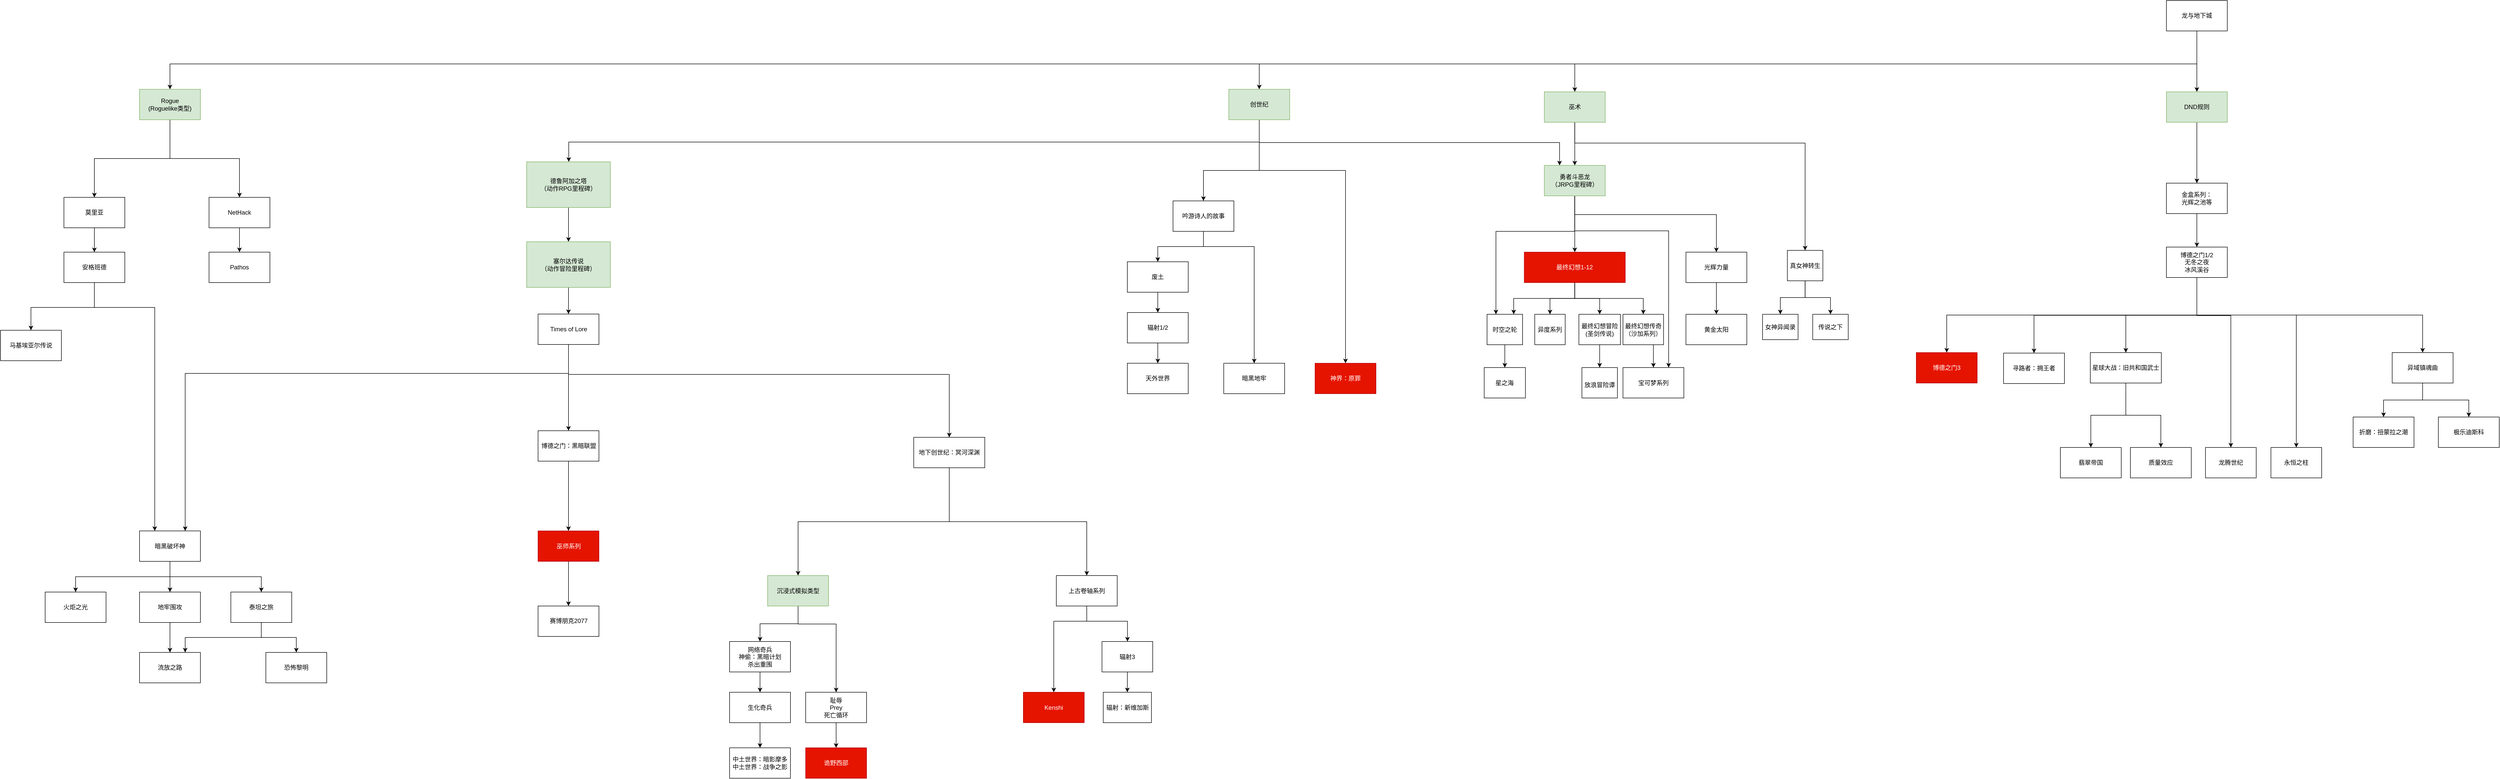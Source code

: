<mxfile version="23.1.5" type="github">
  <diagram id="w-nJ-eyJlRG34p8Wt6uV" name="第 1 页">
    <mxGraphModel dx="4702" dy="1587" grid="0" gridSize="10" guides="1" tooltips="1" connect="1" arrows="1" fold="1" page="0" pageScale="1" pageWidth="827" pageHeight="1169" math="0" shadow="0">
      <root>
        <mxCell id="0" />
        <mxCell id="1" parent="0" />
        <mxCell id="O51LmECOLkoYSxK84_-_-6" style="edgeStyle=orthogonalEdgeStyle;rounded=0;orthogonalLoop=1;jettySize=auto;html=1;exitX=0.5;exitY=1;exitDx=0;exitDy=0;" parent="1" source="O51LmECOLkoYSxK84_-_-1" target="O51LmECOLkoYSxK84_-_-4" edge="1">
          <mxGeometry relative="1" as="geometry">
            <Array as="points">
              <mxPoint x="2068" y="110" />
              <mxPoint x="220" y="110" />
            </Array>
          </mxGeometry>
        </mxCell>
        <mxCell id="O51LmECOLkoYSxK84_-_-15" style="edgeStyle=orthogonalEdgeStyle;rounded=0;orthogonalLoop=1;jettySize=auto;html=1;entryX=0.5;entryY=0;entryDx=0;entryDy=0;" parent="1" source="O51LmECOLkoYSxK84_-_-1" target="O51LmECOLkoYSxK84_-_-14" edge="1">
          <mxGeometry relative="1" as="geometry">
            <Array as="points">
              <mxPoint x="2068" y="110" />
              <mxPoint x="2068" y="110" />
            </Array>
          </mxGeometry>
        </mxCell>
        <mxCell id="O51LmECOLkoYSxK84_-_-43" style="edgeStyle=orthogonalEdgeStyle;rounded=0;orthogonalLoop=1;jettySize=auto;html=1;entryX=0.5;entryY=0;entryDx=0;entryDy=0;" parent="1" source="O51LmECOLkoYSxK84_-_-1" target="-TDDyAZX5vg_yCtTEK7J-29" edge="1">
          <mxGeometry relative="1" as="geometry">
            <Array as="points">
              <mxPoint x="2068" y="110" />
              <mxPoint x="-1927" y="110" />
            </Array>
          </mxGeometry>
        </mxCell>
        <mxCell id="-TDDyAZX5vg_yCtTEK7J-27" style="edgeStyle=orthogonalEdgeStyle;rounded=0;orthogonalLoop=1;jettySize=auto;html=1;exitX=0.5;exitY=1;exitDx=0;exitDy=0;entryX=0.5;entryY=0;entryDx=0;entryDy=0;" edge="1" parent="1" source="O51LmECOLkoYSxK84_-_-1" target="O51LmECOLkoYSxK84_-_-5">
          <mxGeometry relative="1" as="geometry">
            <Array as="points">
              <mxPoint x="2068" y="110" />
              <mxPoint x="842" y="110" />
            </Array>
          </mxGeometry>
        </mxCell>
        <mxCell id="O51LmECOLkoYSxK84_-_-1" value="龙与地下城" style="rounded=0;whiteSpace=wrap;html=1;" parent="1" vertex="1">
          <mxGeometry x="2008" y="-15" width="120" height="60" as="geometry" />
        </mxCell>
        <mxCell id="GkkZgiXeQc9Gm0APtSh3-34" style="edgeStyle=orthogonalEdgeStyle;rounded=0;orthogonalLoop=1;jettySize=auto;html=1;exitX=0.5;exitY=1;exitDx=0;exitDy=0;entryX=0.5;entryY=0;entryDx=0;entryDy=0;" parent="1" source="O51LmECOLkoYSxK84_-_-4" target="GkkZgiXeQc9Gm0APtSh3-33" edge="1">
          <mxGeometry relative="1" as="geometry">
            <Array as="points">
              <mxPoint x="220" y="320" />
              <mxPoint x="110" y="320" />
            </Array>
          </mxGeometry>
        </mxCell>
        <mxCell id="GkkZgiXeQc9Gm0APtSh3-66" style="edgeStyle=orthogonalEdgeStyle;rounded=0;orthogonalLoop=1;jettySize=auto;html=1;exitX=0.5;exitY=1;exitDx=0;exitDy=0;entryX=0.5;entryY=0;entryDx=0;entryDy=0;" parent="1" source="O51LmECOLkoYSxK84_-_-4" target="GkkZgiXeQc9Gm0APtSh3-62" edge="1">
          <mxGeometry relative="1" as="geometry">
            <Array as="points">
              <mxPoint x="220" y="320" />
              <mxPoint x="390" y="320" />
            </Array>
          </mxGeometry>
        </mxCell>
        <mxCell id="GkkZgiXeQc9Gm0APtSh3-87" style="edgeStyle=orthogonalEdgeStyle;rounded=0;orthogonalLoop=1;jettySize=auto;html=1;exitX=0.5;exitY=1;exitDx=0;exitDy=0;" parent="1" source="O51LmECOLkoYSxK84_-_-4" target="O51LmECOLkoYSxK84_-_-29" edge="1">
          <mxGeometry relative="1" as="geometry">
            <Array as="points">
              <mxPoint x="220" y="264" />
              <mxPoint x="-1141" y="264" />
            </Array>
          </mxGeometry>
        </mxCell>
        <mxCell id="GkkZgiXeQc9Gm0APtSh3-88" style="edgeStyle=orthogonalEdgeStyle;rounded=0;orthogonalLoop=1;jettySize=auto;html=1;exitX=0.5;exitY=1;exitDx=0;exitDy=0;entryX=0.25;entryY=0;entryDx=0;entryDy=0;" parent="1" source="O51LmECOLkoYSxK84_-_-4" target="O51LmECOLkoYSxK84_-_-8" edge="1">
          <mxGeometry relative="1" as="geometry" />
        </mxCell>
        <mxCell id="O51LmECOLkoYSxK84_-_-4" value="创世纪" style="rounded=0;whiteSpace=wrap;html=1;fillColor=#d5e8d4;strokeColor=#82b366;" parent="1" vertex="1">
          <mxGeometry x="160" y="160" width="120" height="60" as="geometry" />
        </mxCell>
        <mxCell id="4LCnpBkKu6pFPKdTCTja-19" style="edgeStyle=orthogonalEdgeStyle;rounded=0;orthogonalLoop=1;jettySize=auto;html=1;exitX=0.5;exitY=1;exitDx=0;exitDy=0;entryX=0.5;entryY=0;entryDx=0;entryDy=0;" parent="1" source="O51LmECOLkoYSxK84_-_-5" target="O51LmECOLkoYSxK84_-_-8" edge="1">
          <mxGeometry relative="1" as="geometry">
            <Array as="points" />
          </mxGeometry>
        </mxCell>
        <mxCell id="GkkZgiXeQc9Gm0APtSh3-84" style="edgeStyle=orthogonalEdgeStyle;rounded=0;orthogonalLoop=1;jettySize=auto;html=1;exitX=0.5;exitY=1;exitDx=0;exitDy=0;entryX=0.5;entryY=0;entryDx=0;entryDy=0;" parent="1" source="O51LmECOLkoYSxK84_-_-5" target="GkkZgiXeQc9Gm0APtSh3-2" edge="1">
          <mxGeometry relative="1" as="geometry">
            <Array as="points">
              <mxPoint x="842" y="266" />
              <mxPoint x="1296" y="266" />
            </Array>
          </mxGeometry>
        </mxCell>
        <mxCell id="O51LmECOLkoYSxK84_-_-5" value="巫术" style="rounded=0;whiteSpace=wrap;html=1;fillColor=#d5e8d4;strokeColor=#82b366;" parent="1" vertex="1">
          <mxGeometry x="781.87" y="165" width="120" height="60" as="geometry" />
        </mxCell>
        <mxCell id="4LCnpBkKu6pFPKdTCTja-15" style="edgeStyle=orthogonalEdgeStyle;rounded=0;orthogonalLoop=1;jettySize=auto;html=1;exitX=0.5;exitY=1;exitDx=0;exitDy=0;entryX=0.5;entryY=0;entryDx=0;entryDy=0;" parent="1" source="O51LmECOLkoYSxK84_-_-8" target="EsOjQUVbrkSsDcICeVrX-1" edge="1">
          <mxGeometry relative="1" as="geometry" />
        </mxCell>
        <mxCell id="GkkZgiXeQc9Gm0APtSh3-78" style="edgeStyle=orthogonalEdgeStyle;rounded=0;orthogonalLoop=1;jettySize=auto;html=1;exitX=0.5;exitY=1;exitDx=0;exitDy=0;entryX=0.25;entryY=0;entryDx=0;entryDy=0;" parent="1" source="O51LmECOLkoYSxK84_-_-8" target="4LCnpBkKu6pFPKdTCTja-20" edge="1">
          <mxGeometry relative="1" as="geometry">
            <Array as="points">
              <mxPoint x="842" y="440" />
              <mxPoint x="686" y="440" />
            </Array>
          </mxGeometry>
        </mxCell>
        <mxCell id="GkkZgiXeQc9Gm0APtSh3-79" style="edgeStyle=orthogonalEdgeStyle;rounded=0;orthogonalLoop=1;jettySize=auto;html=1;exitX=0.5;exitY=1;exitDx=0;exitDy=0;entryX=0.75;entryY=0;entryDx=0;entryDy=0;" parent="1" source="O51LmECOLkoYSxK84_-_-8" target="4LCnpBkKu6pFPKdTCTja-3" edge="1">
          <mxGeometry relative="1" as="geometry">
            <Array as="points">
              <mxPoint x="842" y="439" />
              <mxPoint x="1027" y="439" />
            </Array>
          </mxGeometry>
        </mxCell>
        <mxCell id="-TDDyAZX5vg_yCtTEK7J-46" style="edgeStyle=orthogonalEdgeStyle;rounded=0;orthogonalLoop=1;jettySize=auto;html=1;exitX=0.5;exitY=1;exitDx=0;exitDy=0;entryX=0.5;entryY=0;entryDx=0;entryDy=0;" edge="1" parent="1" source="O51LmECOLkoYSxK84_-_-8" target="-TDDyAZX5vg_yCtTEK7J-19">
          <mxGeometry relative="1" as="geometry">
            <Array as="points">
              <mxPoint x="842" y="407" />
              <mxPoint x="1121" y="407" />
            </Array>
          </mxGeometry>
        </mxCell>
        <mxCell id="O51LmECOLkoYSxK84_-_-8" value="&lt;div&gt;勇者斗恶龙&lt;/div&gt;&lt;div&gt;（JRPG里程碑）&lt;br&gt;&lt;/div&gt;" style="rounded=0;whiteSpace=wrap;html=1;fillColor=#d5e8d4;strokeColor=#82b366;" parent="1" vertex="1">
          <mxGeometry x="781.87" y="310" width="120" height="60" as="geometry" />
        </mxCell>
        <mxCell id="GkkZgiXeQc9Gm0APtSh3-57" style="edgeStyle=orthogonalEdgeStyle;rounded=0;orthogonalLoop=1;jettySize=auto;html=1;exitX=0.5;exitY=1;exitDx=0;exitDy=0;" parent="1" source="O51LmECOLkoYSxK84_-_-14" target="O51LmECOLkoYSxK84_-_-16" edge="1">
          <mxGeometry relative="1" as="geometry" />
        </mxCell>
        <mxCell id="O51LmECOLkoYSxK84_-_-14" value="DND规则" style="rounded=0;whiteSpace=wrap;html=1;fillColor=#d5e8d4;strokeColor=#82b366;" parent="1" vertex="1">
          <mxGeometry x="2008" y="165" width="120" height="60" as="geometry" />
        </mxCell>
        <mxCell id="-TDDyAZX5vg_yCtTEK7J-1" style="edgeStyle=orthogonalEdgeStyle;rounded=0;orthogonalLoop=1;jettySize=auto;html=1;exitX=0.5;exitY=1;exitDx=0;exitDy=0;entryX=0.5;entryY=0;entryDx=0;entryDy=0;" edge="1" parent="1" source="O51LmECOLkoYSxK84_-_-16" target="O51LmECOLkoYSxK84_-_-17">
          <mxGeometry relative="1" as="geometry" />
        </mxCell>
        <mxCell id="O51LmECOLkoYSxK84_-_-16" value="&lt;div&gt;金盒系列：&lt;/div&gt;&lt;div&gt;光辉之池等&lt;br&gt;&lt;/div&gt;" style="rounded=0;whiteSpace=wrap;html=1;" parent="1" vertex="1">
          <mxGeometry x="2008" y="345" width="120" height="60" as="geometry" />
        </mxCell>
        <mxCell id="GkkZgiXeQc9Gm0APtSh3-20" style="edgeStyle=orthogonalEdgeStyle;rounded=0;orthogonalLoop=1;jettySize=auto;html=1;exitX=0.5;exitY=1;exitDx=0;exitDy=0;" parent="1" source="O51LmECOLkoYSxK84_-_-17" target="4LCnpBkKu6pFPKdTCTja-29" edge="1">
          <mxGeometry relative="1" as="geometry" />
        </mxCell>
        <mxCell id="GkkZgiXeQc9Gm0APtSh3-21" style="edgeStyle=orthogonalEdgeStyle;rounded=0;orthogonalLoop=1;jettySize=auto;html=1;exitX=0.5;exitY=1;exitDx=0;exitDy=0;" parent="1" source="O51LmECOLkoYSxK84_-_-17" target="GkkZgiXeQc9Gm0APtSh3-22" edge="1">
          <mxGeometry relative="1" as="geometry">
            <mxPoint x="2148.0" y="579" as="targetPoint" />
            <Array as="points">
              <mxPoint x="2068" y="606" />
              <mxPoint x="2135" y="606" />
            </Array>
          </mxGeometry>
        </mxCell>
        <mxCell id="GkkZgiXeQc9Gm0APtSh3-30" style="edgeStyle=orthogonalEdgeStyle;rounded=0;orthogonalLoop=1;jettySize=auto;html=1;exitX=0.5;exitY=1;exitDx=0;exitDy=0;entryX=0.5;entryY=0;entryDx=0;entryDy=0;" parent="1" source="O51LmECOLkoYSxK84_-_-17" target="GkkZgiXeQc9Gm0APtSh3-29" edge="1">
          <mxGeometry relative="1" as="geometry">
            <Array as="points">
              <mxPoint x="2068" y="605" />
              <mxPoint x="2264" y="605" />
            </Array>
          </mxGeometry>
        </mxCell>
        <mxCell id="-TDDyAZX5vg_yCtTEK7J-24" style="edgeStyle=orthogonalEdgeStyle;rounded=0;orthogonalLoop=1;jettySize=auto;html=1;exitX=0.5;exitY=1;exitDx=0;exitDy=0;" edge="1" parent="1" source="O51LmECOLkoYSxK84_-_-17" target="O51LmECOLkoYSxK84_-_-19">
          <mxGeometry relative="1" as="geometry" />
        </mxCell>
        <mxCell id="-TDDyAZX5vg_yCtTEK7J-26" style="edgeStyle=orthogonalEdgeStyle;rounded=0;orthogonalLoop=1;jettySize=auto;html=1;exitX=0.5;exitY=1;exitDx=0;exitDy=0;entryX=0.5;entryY=0;entryDx=0;entryDy=0;" edge="1" parent="1" source="O51LmECOLkoYSxK84_-_-17" target="O51LmECOLkoYSxK84_-_-22">
          <mxGeometry relative="1" as="geometry" />
        </mxCell>
        <mxCell id="-TDDyAZX5vg_yCtTEK7J-28" style="edgeStyle=orthogonalEdgeStyle;rounded=0;orthogonalLoop=1;jettySize=auto;html=1;exitX=0.5;exitY=1;exitDx=0;exitDy=0;" edge="1" parent="1" source="O51LmECOLkoYSxK84_-_-17" target="O51LmECOLkoYSxK84_-_-61">
          <mxGeometry relative="1" as="geometry" />
        </mxCell>
        <mxCell id="O51LmECOLkoYSxK84_-_-17" value="&lt;div&gt;博德之门1/2&lt;/div&gt;&lt;div&gt;无冬之夜&lt;/div&gt;&lt;div&gt;冰风溪谷&lt;br&gt;&lt;/div&gt;" style="rounded=0;whiteSpace=wrap;html=1;" parent="1" vertex="1">
          <mxGeometry x="2008" y="471" width="120" height="60" as="geometry" />
        </mxCell>
        <mxCell id="O51LmECOLkoYSxK84_-_-19" value="博德之门3" style="rounded=0;whiteSpace=wrap;html=1;fillColor=#e51400;fontColor=#ffffff;strokeColor=#B20000;" parent="1" vertex="1">
          <mxGeometry x="1515" y="679" width="120" height="60" as="geometry" />
        </mxCell>
        <mxCell id="4LCnpBkKu6pFPKdTCTja-23" style="edgeStyle=orthogonalEdgeStyle;rounded=0;orthogonalLoop=1;jettySize=auto;html=1;exitX=0.5;exitY=1;exitDx=0;exitDy=0;entryX=0.5;entryY=0;entryDx=0;entryDy=0;" parent="1" source="O51LmECOLkoYSxK84_-_-22" target="O51LmECOLkoYSxK84_-_-23" edge="1">
          <mxGeometry relative="1" as="geometry" />
        </mxCell>
        <mxCell id="GkkZgiXeQc9Gm0APtSh3-55" style="edgeStyle=orthogonalEdgeStyle;rounded=0;orthogonalLoop=1;jettySize=auto;html=1;exitX=0.5;exitY=1;exitDx=0;exitDy=0;entryX=0.5;entryY=0;entryDx=0;entryDy=0;" parent="1" source="O51LmECOLkoYSxK84_-_-22" target="GkkZgiXeQc9Gm0APtSh3-54" edge="1">
          <mxGeometry relative="1" as="geometry" />
        </mxCell>
        <mxCell id="O51LmECOLkoYSxK84_-_-22" value="异域镇魂曲" style="rounded=0;whiteSpace=wrap;html=1;" parent="1" vertex="1">
          <mxGeometry x="2453" y="679" width="120" height="60" as="geometry" />
        </mxCell>
        <mxCell id="O51LmECOLkoYSxK84_-_-23" value="极乐迪斯科" style="rounded=0;whiteSpace=wrap;html=1;" parent="1" vertex="1">
          <mxGeometry x="2544" y="806" width="120" height="60" as="geometry" />
        </mxCell>
        <mxCell id="GkkZgiXeQc9Gm0APtSh3-26" style="edgeStyle=orthogonalEdgeStyle;rounded=0;orthogonalLoop=1;jettySize=auto;html=1;exitX=0.5;exitY=1;exitDx=0;exitDy=0;" parent="1" source="O51LmECOLkoYSxK84_-_-26" target="O51LmECOLkoYSxK84_-_-37" edge="1">
          <mxGeometry relative="1" as="geometry" />
        </mxCell>
        <mxCell id="GkkZgiXeQc9Gm0APtSh3-65" style="edgeStyle=orthogonalEdgeStyle;rounded=0;orthogonalLoop=1;jettySize=auto;html=1;exitX=0.5;exitY=1;exitDx=0;exitDy=0;entryX=0.5;entryY=0;entryDx=0;entryDy=0;" parent="1" source="O51LmECOLkoYSxK84_-_-26" target="O51LmECOLkoYSxK84_-_-39" edge="1">
          <mxGeometry relative="1" as="geometry" />
        </mxCell>
        <mxCell id="O51LmECOLkoYSxK84_-_-26" value="地下创世纪：冥河深渊" style="rounded=0;whiteSpace=wrap;html=1;" parent="1" vertex="1">
          <mxGeometry x="-461" y="846" width="140" height="60" as="geometry" />
        </mxCell>
        <mxCell id="O51LmECOLkoYSxK84_-_-32" style="edgeStyle=orthogonalEdgeStyle;rounded=0;orthogonalLoop=1;jettySize=auto;html=1;entryX=0.5;entryY=0;entryDx=0;entryDy=0;" parent="1" source="O51LmECOLkoYSxK84_-_-29" target="O51LmECOLkoYSxK84_-_-31" edge="1">
          <mxGeometry relative="1" as="geometry" />
        </mxCell>
        <mxCell id="O51LmECOLkoYSxK84_-_-29" value="&lt;div&gt;德鲁阿加之塔&lt;/div&gt;&lt;div&gt;（动作RPG里程碑）&lt;br&gt;&lt;/div&gt;" style="rounded=0;whiteSpace=wrap;html=1;fillColor=#d5e8d4;strokeColor=#82b366;" parent="1" vertex="1">
          <mxGeometry x="-1224" y="303" width="165" height="90" as="geometry" />
        </mxCell>
        <mxCell id="O51LmECOLkoYSxK84_-_-35" style="edgeStyle=orthogonalEdgeStyle;rounded=0;orthogonalLoop=1;jettySize=auto;html=1;exitX=0.5;exitY=1;exitDx=0;exitDy=0;entryX=0.5;entryY=0;entryDx=0;entryDy=0;" parent="1" source="O51LmECOLkoYSxK84_-_-31" target="O51LmECOLkoYSxK84_-_-33" edge="1">
          <mxGeometry relative="1" as="geometry" />
        </mxCell>
        <mxCell id="O51LmECOLkoYSxK84_-_-31" value="&lt;div&gt;塞尔达传说&lt;/div&gt;&lt;div&gt;（动作冒险里程碑）&lt;br&gt;&lt;/div&gt;" style="rounded=0;whiteSpace=wrap;html=1;fillColor=#d5e8d4;strokeColor=#82b366;" parent="1" vertex="1">
          <mxGeometry x="-1224" y="460.5" width="165" height="90" as="geometry" />
        </mxCell>
        <mxCell id="O51LmECOLkoYSxK84_-_-55" style="edgeStyle=orthogonalEdgeStyle;rounded=0;orthogonalLoop=1;jettySize=auto;html=1;exitX=0.5;exitY=1;exitDx=0;exitDy=0;" parent="1" source="O51LmECOLkoYSxK84_-_-33" target="O51LmECOLkoYSxK84_-_-48" edge="1">
          <mxGeometry relative="1" as="geometry" />
        </mxCell>
        <mxCell id="GkkZgiXeQc9Gm0APtSh3-85" style="edgeStyle=orthogonalEdgeStyle;rounded=0;orthogonalLoop=1;jettySize=auto;html=1;exitX=0.5;exitY=1;exitDx=0;exitDy=0;entryX=0.75;entryY=0;entryDx=0;entryDy=0;" parent="1" source="O51LmECOLkoYSxK84_-_-33" target="O51LmECOLkoYSxK84_-_-46" edge="1">
          <mxGeometry relative="1" as="geometry">
            <Array as="points">
              <mxPoint x="-1141" y="720" />
              <mxPoint x="-1897" y="720" />
            </Array>
          </mxGeometry>
        </mxCell>
        <mxCell id="GkkZgiXeQc9Gm0APtSh3-86" style="edgeStyle=orthogonalEdgeStyle;rounded=0;orthogonalLoop=1;jettySize=auto;html=1;exitX=0.5;exitY=1;exitDx=0;exitDy=0;entryX=0.5;entryY=0;entryDx=0;entryDy=0;" parent="1" source="O51LmECOLkoYSxK84_-_-33" target="O51LmECOLkoYSxK84_-_-26" edge="1">
          <mxGeometry relative="1" as="geometry">
            <Array as="points">
              <mxPoint x="-1141" y="722" />
              <mxPoint x="-391" y="722" />
            </Array>
          </mxGeometry>
        </mxCell>
        <mxCell id="O51LmECOLkoYSxK84_-_-33" value="Times of Lore" style="rounded=0;whiteSpace=wrap;html=1;" parent="1" vertex="1">
          <mxGeometry x="-1201.5" y="603" width="120" height="60" as="geometry" />
        </mxCell>
        <mxCell id="EsOjQUVbrkSsDcICeVrX-4" style="edgeStyle=orthogonalEdgeStyle;rounded=0;orthogonalLoop=1;jettySize=auto;html=1;exitX=0.5;exitY=1;exitDx=0;exitDy=0;entryX=0.5;entryY=0;entryDx=0;entryDy=0;" parent="1" source="O51LmECOLkoYSxK84_-_-37" target="EsOjQUVbrkSsDcICeVrX-3" edge="1">
          <mxGeometry relative="1" as="geometry">
            <Array as="points">
              <mxPoint x="-119.75" y="1208.5" />
              <mxPoint x="-184.75" y="1208.5" />
            </Array>
          </mxGeometry>
        </mxCell>
        <mxCell id="GkkZgiXeQc9Gm0APtSh3-25" style="edgeStyle=orthogonalEdgeStyle;rounded=0;orthogonalLoop=1;jettySize=auto;html=1;exitX=0.5;exitY=1;exitDx=0;exitDy=0;" parent="1" source="O51LmECOLkoYSxK84_-_-37" target="GkkZgiXeQc9Gm0APtSh3-12" edge="1">
          <mxGeometry relative="1" as="geometry">
            <Array as="points">
              <mxPoint x="-119.75" y="1208.5" />
              <mxPoint x="-39.75" y="1208.5" />
            </Array>
          </mxGeometry>
        </mxCell>
        <mxCell id="O51LmECOLkoYSxK84_-_-37" value="上古卷轴系列" style="rounded=0;whiteSpace=wrap;html=1;" parent="1" vertex="1">
          <mxGeometry x="-180" y="1118.5" width="120" height="60" as="geometry" />
        </mxCell>
        <mxCell id="GkkZgiXeQc9Gm0APtSh3-7" style="edgeStyle=orthogonalEdgeStyle;rounded=0;orthogonalLoop=1;jettySize=auto;html=1;exitX=0.5;exitY=1;exitDx=0;exitDy=0;" parent="1" source="O51LmECOLkoYSxK84_-_-39" target="GkkZgiXeQc9Gm0APtSh3-6" edge="1">
          <mxGeometry relative="1" as="geometry" />
        </mxCell>
        <mxCell id="GkkZgiXeQc9Gm0APtSh3-9" style="edgeStyle=orthogonalEdgeStyle;rounded=0;orthogonalLoop=1;jettySize=auto;html=1;exitX=0.5;exitY=1;exitDx=0;exitDy=0;entryX=0.5;entryY=0;entryDx=0;entryDy=0;" parent="1" source="O51LmECOLkoYSxK84_-_-39" target="GkkZgiXeQc9Gm0APtSh3-8" edge="1">
          <mxGeometry relative="1" as="geometry">
            <Array as="points">
              <mxPoint x="-689" y="1214" />
              <mxPoint x="-614" y="1214" />
            </Array>
          </mxGeometry>
        </mxCell>
        <mxCell id="O51LmECOLkoYSxK84_-_-39" value="沉浸式模拟类型" style="rounded=0;whiteSpace=wrap;html=1;fillColor=#d5e8d4;strokeColor=#82b366;" parent="1" vertex="1">
          <mxGeometry x="-749" y="1118.5" width="120" height="60" as="geometry" />
        </mxCell>
        <mxCell id="-TDDyAZX5vg_yCtTEK7J-5" style="edgeStyle=orthogonalEdgeStyle;rounded=0;orthogonalLoop=1;jettySize=auto;html=1;exitX=0.5;exitY=1;exitDx=0;exitDy=0;entryX=0.5;entryY=0;entryDx=0;entryDy=0;" edge="1" parent="1" source="O51LmECOLkoYSxK84_-_-46" target="-TDDyAZX5vg_yCtTEK7J-4">
          <mxGeometry relative="1" as="geometry" />
        </mxCell>
        <mxCell id="-TDDyAZX5vg_yCtTEK7J-7" style="edgeStyle=orthogonalEdgeStyle;rounded=0;orthogonalLoop=1;jettySize=auto;html=1;exitX=0.5;exitY=1;exitDx=0;exitDy=0;entryX=0.5;entryY=0;entryDx=0;entryDy=0;" edge="1" parent="1" source="O51LmECOLkoYSxK84_-_-46" target="-TDDyAZX5vg_yCtTEK7J-6">
          <mxGeometry relative="1" as="geometry" />
        </mxCell>
        <mxCell id="-TDDyAZX5vg_yCtTEK7J-11" style="edgeStyle=orthogonalEdgeStyle;rounded=0;orthogonalLoop=1;jettySize=auto;html=1;exitX=0.5;exitY=1;exitDx=0;exitDy=0;entryX=0.5;entryY=0;entryDx=0;entryDy=0;" edge="1" parent="1" source="O51LmECOLkoYSxK84_-_-46" target="-TDDyAZX5vg_yCtTEK7J-10">
          <mxGeometry relative="1" as="geometry" />
        </mxCell>
        <mxCell id="O51LmECOLkoYSxK84_-_-46" value="暗黑破坏神" style="rounded=0;whiteSpace=wrap;html=1;" parent="1" vertex="1">
          <mxGeometry x="-1987" y="1030.5" width="120" height="60" as="geometry" />
        </mxCell>
        <mxCell id="O51LmECOLkoYSxK84_-_-51" style="edgeStyle=orthogonalEdgeStyle;rounded=0;orthogonalLoop=1;jettySize=auto;html=1;exitX=0.5;exitY=1;exitDx=0;exitDy=0;" parent="1" source="O51LmECOLkoYSxK84_-_-48" target="O51LmECOLkoYSxK84_-_-50" edge="1">
          <mxGeometry relative="1" as="geometry" />
        </mxCell>
        <mxCell id="O51LmECOLkoYSxK84_-_-48" value="博德之门：黑暗联盟" style="rounded=0;whiteSpace=wrap;html=1;" parent="1" vertex="1">
          <mxGeometry x="-1201.5" y="833" width="120" height="60" as="geometry" />
        </mxCell>
        <mxCell id="-TDDyAZX5vg_yCtTEK7J-47" style="edgeStyle=orthogonalEdgeStyle;rounded=0;orthogonalLoop=1;jettySize=auto;html=1;exitX=0.5;exitY=1;exitDx=0;exitDy=0;" edge="1" parent="1" source="O51LmECOLkoYSxK84_-_-50" target="-TDDyAZX5vg_yCtTEK7J-48">
          <mxGeometry relative="1" as="geometry">
            <mxPoint x="-1142" y="1196.667" as="targetPoint" />
          </mxGeometry>
        </mxCell>
        <mxCell id="O51LmECOLkoYSxK84_-_-50" value="巫师系列" style="rounded=0;whiteSpace=wrap;html=1;fillColor=#e51400;fontColor=#ffffff;strokeColor=#B20000;" parent="1" vertex="1">
          <mxGeometry x="-1201.5" y="1030.5" width="120" height="60" as="geometry" />
        </mxCell>
        <mxCell id="O51LmECOLkoYSxK84_-_-60" style="edgeStyle=orthogonalEdgeStyle;rounded=0;orthogonalLoop=1;jettySize=auto;html=1;entryX=0.5;entryY=0;entryDx=0;entryDy=0;" parent="1" source="O51LmECOLkoYSxK84_-_-57" target="O51LmECOLkoYSxK84_-_-59" edge="1">
          <mxGeometry relative="1" as="geometry" />
        </mxCell>
        <mxCell id="O51LmECOLkoYSxK84_-_-57" value="废土" style="rounded=0;whiteSpace=wrap;html=1;" parent="1" vertex="1">
          <mxGeometry x="-40" y="500" width="120" height="60" as="geometry" />
        </mxCell>
        <mxCell id="GkkZgiXeQc9Gm0APtSh3-31" style="edgeStyle=orthogonalEdgeStyle;rounded=0;orthogonalLoop=1;jettySize=auto;html=1;exitX=0.5;exitY=1;exitDx=0;exitDy=0;" parent="1" source="O51LmECOLkoYSxK84_-_-59" target="GkkZgiXeQc9Gm0APtSh3-32" edge="1">
          <mxGeometry relative="1" as="geometry">
            <mxPoint x="19.667" y="710" as="targetPoint" />
          </mxGeometry>
        </mxCell>
        <mxCell id="O51LmECOLkoYSxK84_-_-59" value="辐射1/2" style="rounded=0;whiteSpace=wrap;html=1;" parent="1" vertex="1">
          <mxGeometry x="-40" y="600" width="120" height="60" as="geometry" />
        </mxCell>
        <mxCell id="O51LmECOLkoYSxK84_-_-61" value="寻路者：拥王者" style="rounded=0;whiteSpace=wrap;html=1;" parent="1" vertex="1">
          <mxGeometry x="1687" y="680" width="120" height="60" as="geometry" />
        </mxCell>
        <mxCell id="GkkZgiXeQc9Gm0APtSh3-80" style="edgeStyle=orthogonalEdgeStyle;rounded=0;orthogonalLoop=1;jettySize=auto;html=1;exitX=0.5;exitY=1;exitDx=0;exitDy=0;entryX=0.75;entryY=0;entryDx=0;entryDy=0;" parent="1" source="EsOjQUVbrkSsDcICeVrX-1" target="4LCnpBkKu6pFPKdTCTja-20" edge="1">
          <mxGeometry relative="1" as="geometry" />
        </mxCell>
        <mxCell id="GkkZgiXeQc9Gm0APtSh3-81" style="edgeStyle=orthogonalEdgeStyle;rounded=0;orthogonalLoop=1;jettySize=auto;html=1;exitX=0.5;exitY=1;exitDx=0;exitDy=0;entryX=0.5;entryY=0;entryDx=0;entryDy=0;" parent="1" source="EsOjQUVbrkSsDcICeVrX-1" target="GkkZgiXeQc9Gm0APtSh3-17" edge="1">
          <mxGeometry relative="1" as="geometry" />
        </mxCell>
        <mxCell id="GkkZgiXeQc9Gm0APtSh3-82" style="edgeStyle=orthogonalEdgeStyle;rounded=0;orthogonalLoop=1;jettySize=auto;html=1;exitX=0.5;exitY=1;exitDx=0;exitDy=0;entryX=0.5;entryY=0;entryDx=0;entryDy=0;" parent="1" source="EsOjQUVbrkSsDcICeVrX-1" target="4LCnpBkKu6pFPKdTCTja-25" edge="1">
          <mxGeometry relative="1" as="geometry" />
        </mxCell>
        <mxCell id="GkkZgiXeQc9Gm0APtSh3-83" style="edgeStyle=orthogonalEdgeStyle;rounded=0;orthogonalLoop=1;jettySize=auto;html=1;exitX=0.5;exitY=1;exitDx=0;exitDy=0;" parent="1" source="EsOjQUVbrkSsDcICeVrX-1" target="4LCnpBkKu6pFPKdTCTja-1" edge="1">
          <mxGeometry relative="1" as="geometry" />
        </mxCell>
        <mxCell id="EsOjQUVbrkSsDcICeVrX-1" value="最终幻想1-12" style="rounded=0;whiteSpace=wrap;html=1;fillColor=#e51400;fontColor=#ffffff;strokeColor=#B20000;" parent="1" vertex="1">
          <mxGeometry x="742.37" y="481" width="199" height="60" as="geometry" />
        </mxCell>
        <mxCell id="EsOjQUVbrkSsDcICeVrX-3" value="Kenshi" style="rounded=0;whiteSpace=wrap;html=1;fillColor=#e51400;fontColor=#ffffff;strokeColor=#B20000;" parent="1" vertex="1">
          <mxGeometry x="-245" y="1348.5" width="120" height="60" as="geometry" />
        </mxCell>
        <mxCell id="GkkZgiXeQc9Gm0APtSh3-51" style="edgeStyle=orthogonalEdgeStyle;rounded=0;orthogonalLoop=1;jettySize=auto;html=1;exitX=0.75;exitY=1;exitDx=0;exitDy=0;entryX=0.5;entryY=0;entryDx=0;entryDy=0;" parent="1" source="4LCnpBkKu6pFPKdTCTja-1" target="4LCnpBkKu6pFPKdTCTja-3" edge="1">
          <mxGeometry relative="1" as="geometry" />
        </mxCell>
        <mxCell id="4LCnpBkKu6pFPKdTCTja-1" value="&lt;div&gt;最终幻想传奇&lt;/div&gt;&lt;div&gt;（沙加系列）&lt;/div&gt;" style="rounded=0;whiteSpace=wrap;html=1;" parent="1" vertex="1">
          <mxGeometry x="936.87" y="603.5" width="80" height="60" as="geometry" />
        </mxCell>
        <mxCell id="4LCnpBkKu6pFPKdTCTja-3" value="宝可梦系列" style="rounded=0;whiteSpace=wrap;html=1;" parent="1" vertex="1">
          <mxGeometry x="936.87" y="708.5" width="120" height="60" as="geometry" />
        </mxCell>
        <mxCell id="GkkZgiXeQc9Gm0APtSh3-39" style="edgeStyle=orthogonalEdgeStyle;rounded=0;orthogonalLoop=1;jettySize=auto;html=1;exitX=0.5;exitY=1;exitDx=0;exitDy=0;entryX=0.5;entryY=0;entryDx=0;entryDy=0;" parent="1" source="4LCnpBkKu6pFPKdTCTja-20" target="GkkZgiXeQc9Gm0APtSh3-38" edge="1">
          <mxGeometry relative="1" as="geometry" />
        </mxCell>
        <mxCell id="4LCnpBkKu6pFPKdTCTja-20" value="时空之轮" style="rounded=0;whiteSpace=wrap;html=1;" parent="1" vertex="1">
          <mxGeometry x="668.99" y="603.5" width="70" height="60" as="geometry" />
        </mxCell>
        <mxCell id="4LCnpBkKu6pFPKdTCTja-27" style="edgeStyle=orthogonalEdgeStyle;rounded=0;orthogonalLoop=1;jettySize=auto;html=1;exitX=0.5;exitY=1;exitDx=0;exitDy=0;entryX=0.5;entryY=0;entryDx=0;entryDy=0;" parent="1" source="4LCnpBkKu6pFPKdTCTja-25" target="4LCnpBkKu6pFPKdTCTja-26" edge="1">
          <mxGeometry relative="1" as="geometry" />
        </mxCell>
        <mxCell id="4LCnpBkKu6pFPKdTCTja-25" value="&lt;div&gt;最终幻想冒险&lt;/div&gt;&lt;div&gt;(圣剑传说)&lt;br&gt;&lt;/div&gt;" style="rounded=0;whiteSpace=wrap;html=1;" parent="1" vertex="1">
          <mxGeometry x="850" y="603.5" width="81.87" height="60" as="geometry" />
        </mxCell>
        <mxCell id="4LCnpBkKu6pFPKdTCTja-26" value="&lt;h1 dir=&quot;ltr&quot; lang=&quot;zh-Hans-CN&quot; class=&quot;firstHeading mw-first-heading&quot; id=&quot;firstHeading&quot;&gt;&lt;font style=&quot;font-size: 12px;&quot;&gt;&lt;span style=&quot;font-weight: normal;&quot;&gt;放浪冒险谭&lt;/span&gt;&lt;/font&gt;&lt;/h1&gt;" style="rounded=0;whiteSpace=wrap;html=1;" parent="1" vertex="1">
          <mxGeometry x="855.94" y="708.5" width="70" height="60" as="geometry" />
        </mxCell>
        <mxCell id="4LCnpBkKu6pFPKdTCTja-30" style="edgeStyle=orthogonalEdgeStyle;rounded=0;orthogonalLoop=1;jettySize=auto;html=1;exitX=0.5;exitY=1;exitDx=0;exitDy=0;" parent="1" source="4LCnpBkKu6pFPKdTCTja-29" target="4LCnpBkKu6pFPKdTCTja-31" edge="1">
          <mxGeometry relative="1" as="geometry">
            <mxPoint x="1898" y="889" as="targetPoint" />
          </mxGeometry>
        </mxCell>
        <mxCell id="-TDDyAZX5vg_yCtTEK7J-3" style="edgeStyle=orthogonalEdgeStyle;rounded=0;orthogonalLoop=1;jettySize=auto;html=1;exitX=0.5;exitY=1;exitDx=0;exitDy=0;entryX=0.5;entryY=0;entryDx=0;entryDy=0;" edge="1" parent="1" source="4LCnpBkKu6pFPKdTCTja-29" target="-TDDyAZX5vg_yCtTEK7J-2">
          <mxGeometry relative="1" as="geometry" />
        </mxCell>
        <mxCell id="4LCnpBkKu6pFPKdTCTja-29" value="星球大战：旧共和国武士" style="rounded=0;whiteSpace=wrap;html=1;" parent="1" vertex="1">
          <mxGeometry x="1858" y="679" width="140" height="60" as="geometry" />
        </mxCell>
        <mxCell id="4LCnpBkKu6pFPKdTCTja-31" value="质量效应" style="rounded=0;whiteSpace=wrap;html=1;" parent="1" vertex="1">
          <mxGeometry x="1937" y="866" width="120" height="60" as="geometry" />
        </mxCell>
        <mxCell id="GkkZgiXeQc9Gm0APtSh3-4" style="edgeStyle=orthogonalEdgeStyle;rounded=0;orthogonalLoop=1;jettySize=auto;html=1;exitX=0.5;exitY=1;exitDx=0;exitDy=0;" parent="1" source="GkkZgiXeQc9Gm0APtSh3-2" target="GkkZgiXeQc9Gm0APtSh3-5" edge="1">
          <mxGeometry relative="1" as="geometry">
            <mxPoint x="1320.87" y="626" as="targetPoint" />
          </mxGeometry>
        </mxCell>
        <mxCell id="GkkZgiXeQc9Gm0APtSh3-42" style="edgeStyle=orthogonalEdgeStyle;rounded=0;orthogonalLoop=1;jettySize=auto;html=1;exitX=0.5;exitY=1;exitDx=0;exitDy=0;entryX=0.5;entryY=0;entryDx=0;entryDy=0;" parent="1" source="GkkZgiXeQc9Gm0APtSh3-2" target="GkkZgiXeQc9Gm0APtSh3-41" edge="1">
          <mxGeometry relative="1" as="geometry" />
        </mxCell>
        <mxCell id="GkkZgiXeQc9Gm0APtSh3-2" value="真女神转生" style="rounded=0;whiteSpace=wrap;html=1;" parent="1" vertex="1">
          <mxGeometry x="1260.87" y="477.5" width="70" height="60" as="geometry" />
        </mxCell>
        <mxCell id="GkkZgiXeQc9Gm0APtSh3-5" value="女神异闻录" style="rounded=0;whiteSpace=wrap;html=1;" parent="1" vertex="1">
          <mxGeometry x="1212" y="603.5" width="70" height="50" as="geometry" />
        </mxCell>
        <mxCell id="GkkZgiXeQc9Gm0APtSh3-72" style="edgeStyle=orthogonalEdgeStyle;rounded=0;orthogonalLoop=1;jettySize=auto;html=1;exitX=0.5;exitY=1;exitDx=0;exitDy=0;entryX=0.5;entryY=0;entryDx=0;entryDy=0;" parent="1" source="GkkZgiXeQc9Gm0APtSh3-6" target="GkkZgiXeQc9Gm0APtSh3-71" edge="1">
          <mxGeometry relative="1" as="geometry" />
        </mxCell>
        <mxCell id="GkkZgiXeQc9Gm0APtSh3-6" value="&lt;div&gt;网络奇兵&lt;/div&gt;&lt;div&gt;神偷：黑暗计划&lt;/div&gt;&lt;div&gt;杀出重围&lt;br&gt;&lt;/div&gt;" style="rounded=0;whiteSpace=wrap;html=1;" parent="1" vertex="1">
          <mxGeometry x="-824" y="1248.5" width="120" height="60" as="geometry" />
        </mxCell>
        <mxCell id="GkkZgiXeQc9Gm0APtSh3-10" style="edgeStyle=orthogonalEdgeStyle;rounded=0;orthogonalLoop=1;jettySize=auto;html=1;exitX=0.5;exitY=1;exitDx=0;exitDy=0;" parent="1" source="GkkZgiXeQc9Gm0APtSh3-8" target="GkkZgiXeQc9Gm0APtSh3-11" edge="1">
          <mxGeometry relative="1" as="geometry">
            <mxPoint x="-614" y="1388.5" as="targetPoint" />
          </mxGeometry>
        </mxCell>
        <mxCell id="GkkZgiXeQc9Gm0APtSh3-8" value="&lt;div&gt;耻辱&lt;/div&gt;&lt;div&gt;Prey&lt;/div&gt;&lt;div&gt;死亡循环&lt;br&gt;&lt;/div&gt;" style="rounded=0;whiteSpace=wrap;html=1;" parent="1" vertex="1">
          <mxGeometry x="-674" y="1348.5" width="120" height="60" as="geometry" />
        </mxCell>
        <mxCell id="GkkZgiXeQc9Gm0APtSh3-11" value="诡野西部" style="rounded=0;whiteSpace=wrap;html=1;fillColor=#e51400;fontColor=#ffffff;strokeColor=#B20000;" parent="1" vertex="1">
          <mxGeometry x="-674" y="1458" width="120" height="60" as="geometry" />
        </mxCell>
        <mxCell id="GkkZgiXeQc9Gm0APtSh3-24" style="edgeStyle=orthogonalEdgeStyle;rounded=0;orthogonalLoop=1;jettySize=auto;html=1;exitX=0.5;exitY=1;exitDx=0;exitDy=0;" parent="1" source="GkkZgiXeQc9Gm0APtSh3-12" target="GkkZgiXeQc9Gm0APtSh3-15" edge="1">
          <mxGeometry relative="1" as="geometry" />
        </mxCell>
        <mxCell id="GkkZgiXeQc9Gm0APtSh3-12" value="辐射3" style="rounded=0;whiteSpace=wrap;html=1;" parent="1" vertex="1">
          <mxGeometry x="-90" y="1248.5" width="100" height="60" as="geometry" />
        </mxCell>
        <mxCell id="GkkZgiXeQc9Gm0APtSh3-15" value="辐射：新维加斯" style="rounded=0;whiteSpace=wrap;html=1;" parent="1" vertex="1">
          <mxGeometry x="-87.5" y="1348.5" width="95" height="60" as="geometry" />
        </mxCell>
        <mxCell id="GkkZgiXeQc9Gm0APtSh3-17" value="异度系列" style="rounded=0;whiteSpace=wrap;html=1;" parent="1" vertex="1">
          <mxGeometry x="763" y="603.5" width="60" height="60" as="geometry" />
        </mxCell>
        <mxCell id="GkkZgiXeQc9Gm0APtSh3-22" value="龙腾世纪" style="rounded=0;whiteSpace=wrap;html=1;" parent="1" vertex="1">
          <mxGeometry x="2085" y="866" width="100" height="60" as="geometry" />
        </mxCell>
        <mxCell id="GkkZgiXeQc9Gm0APtSh3-29" value="永恒之柱" style="rounded=0;whiteSpace=wrap;html=1;" parent="1" vertex="1">
          <mxGeometry x="2214" y="866" width="100" height="60" as="geometry" />
        </mxCell>
        <mxCell id="GkkZgiXeQc9Gm0APtSh3-32" value="天外世界" style="rounded=0;whiteSpace=wrap;html=1;" parent="1" vertex="1">
          <mxGeometry x="-40.003" y="700" width="120" height="60" as="geometry" />
        </mxCell>
        <mxCell id="GkkZgiXeQc9Gm0APtSh3-35" style="edgeStyle=orthogonalEdgeStyle;rounded=0;orthogonalLoop=1;jettySize=auto;html=1;exitX=0.5;exitY=1;exitDx=0;exitDy=0;entryX=0.5;entryY=0;entryDx=0;entryDy=0;" parent="1" source="GkkZgiXeQc9Gm0APtSh3-33" target="O51LmECOLkoYSxK84_-_-57" edge="1">
          <mxGeometry relative="1" as="geometry" />
        </mxCell>
        <mxCell id="GkkZgiXeQc9Gm0APtSh3-40" style="edgeStyle=orthogonalEdgeStyle;rounded=0;orthogonalLoop=1;jettySize=auto;html=1;exitX=0.5;exitY=1;exitDx=0;exitDy=0;entryX=0.5;entryY=0;entryDx=0;entryDy=0;" parent="1" source="GkkZgiXeQc9Gm0APtSh3-33" target="GkkZgiXeQc9Gm0APtSh3-36" edge="1">
          <mxGeometry relative="1" as="geometry">
            <Array as="points">
              <mxPoint x="110" y="470" />
              <mxPoint x="210" y="470" />
              <mxPoint x="210" y="690" />
            </Array>
          </mxGeometry>
        </mxCell>
        <mxCell id="GkkZgiXeQc9Gm0APtSh3-33" value="吟游诗人的故事" style="rounded=0;whiteSpace=wrap;html=1;" parent="1" vertex="1">
          <mxGeometry x="50" y="380" width="120" height="60" as="geometry" />
        </mxCell>
        <mxCell id="GkkZgiXeQc9Gm0APtSh3-36" value="暗黑地牢" style="rounded=0;whiteSpace=wrap;html=1;" parent="1" vertex="1">
          <mxGeometry x="150" y="700" width="120" height="60" as="geometry" />
        </mxCell>
        <mxCell id="GkkZgiXeQc9Gm0APtSh3-38" value="星之海" style="rounded=0;whiteSpace=wrap;html=1;" parent="1" vertex="1">
          <mxGeometry x="663.37" y="708.5" width="81.25" height="60" as="geometry" />
        </mxCell>
        <mxCell id="GkkZgiXeQc9Gm0APtSh3-41" value="传说之下" style="rounded=0;whiteSpace=wrap;html=1;" parent="1" vertex="1">
          <mxGeometry x="1310.87" y="603.5" width="70" height="50" as="geometry" />
        </mxCell>
        <mxCell id="GkkZgiXeQc9Gm0APtSh3-54" value="折磨：扭蒙拉之潮" style="rounded=0;whiteSpace=wrap;html=1;" parent="1" vertex="1">
          <mxGeometry x="2376" y="806" width="120" height="60" as="geometry" />
        </mxCell>
        <mxCell id="GkkZgiXeQc9Gm0APtSh3-62" value="神界：原罪" style="rounded=0;whiteSpace=wrap;html=1;fillColor=#e51400;fontColor=#ffffff;strokeColor=#B20000;" parent="1" vertex="1">
          <mxGeometry x="330" y="700" width="120" height="60" as="geometry" />
        </mxCell>
        <mxCell id="GkkZgiXeQc9Gm0APtSh3-73" style="edgeStyle=orthogonalEdgeStyle;rounded=0;orthogonalLoop=1;jettySize=auto;html=1;exitX=0.5;exitY=1;exitDx=0;exitDy=0;" parent="1" source="GkkZgiXeQc9Gm0APtSh3-71" target="GkkZgiXeQc9Gm0APtSh3-74" edge="1">
          <mxGeometry relative="1" as="geometry">
            <mxPoint x="-764" y="1488" as="targetPoint" />
          </mxGeometry>
        </mxCell>
        <mxCell id="GkkZgiXeQc9Gm0APtSh3-71" value="生化奇兵" style="rounded=0;whiteSpace=wrap;html=1;" parent="1" vertex="1">
          <mxGeometry x="-824" y="1348.5" width="120" height="60" as="geometry" />
        </mxCell>
        <mxCell id="GkkZgiXeQc9Gm0APtSh3-74" value="&lt;div&gt;中土世界：暗影摩多&lt;/div&gt;&lt;div&gt;中土世界：战争之影&lt;br&gt;&lt;/div&gt;" style="rounded=0;whiteSpace=wrap;html=1;" parent="1" vertex="1">
          <mxGeometry x="-824" y="1458" width="120" height="60" as="geometry" />
        </mxCell>
        <mxCell id="-TDDyAZX5vg_yCtTEK7J-2" value="翡翠帝国" style="rounded=0;whiteSpace=wrap;html=1;" vertex="1" parent="1">
          <mxGeometry x="1799" y="866" width="120" height="60" as="geometry" />
        </mxCell>
        <mxCell id="-TDDyAZX5vg_yCtTEK7J-4" value="火炬之光" style="rounded=0;whiteSpace=wrap;html=1;" vertex="1" parent="1">
          <mxGeometry x="-2173" y="1151" width="120" height="60" as="geometry" />
        </mxCell>
        <mxCell id="-TDDyAZX5vg_yCtTEK7J-8" style="edgeStyle=orthogonalEdgeStyle;rounded=0;orthogonalLoop=1;jettySize=auto;html=1;exitX=0.5;exitY=1;exitDx=0;exitDy=0;" edge="1" parent="1" source="-TDDyAZX5vg_yCtTEK7J-6" target="-TDDyAZX5vg_yCtTEK7J-9">
          <mxGeometry relative="1" as="geometry">
            <mxPoint x="-1797.905" y="1290.095" as="targetPoint" />
          </mxGeometry>
        </mxCell>
        <mxCell id="-TDDyAZX5vg_yCtTEK7J-15" style="edgeStyle=orthogonalEdgeStyle;rounded=0;orthogonalLoop=1;jettySize=auto;html=1;exitX=0.5;exitY=1;exitDx=0;exitDy=0;entryX=0.75;entryY=0;entryDx=0;entryDy=0;" edge="1" parent="1" source="-TDDyAZX5vg_yCtTEK7J-6" target="-TDDyAZX5vg_yCtTEK7J-12">
          <mxGeometry relative="1" as="geometry" />
        </mxCell>
        <mxCell id="-TDDyAZX5vg_yCtTEK7J-6" value="泰坦之旅" style="rounded=0;whiteSpace=wrap;html=1;" vertex="1" parent="1">
          <mxGeometry x="-1807" y="1151" width="120" height="60" as="geometry" />
        </mxCell>
        <mxCell id="-TDDyAZX5vg_yCtTEK7J-9" value="恐怖黎明" style="rounded=0;whiteSpace=wrap;html=1;" vertex="1" parent="1">
          <mxGeometry x="-1738.005" y="1269.995" width="120" height="60" as="geometry" />
        </mxCell>
        <mxCell id="-TDDyAZX5vg_yCtTEK7J-16" style="edgeStyle=orthogonalEdgeStyle;rounded=0;orthogonalLoop=1;jettySize=auto;html=1;exitX=0.5;exitY=1;exitDx=0;exitDy=0;entryX=0.5;entryY=0;entryDx=0;entryDy=0;" edge="1" parent="1" source="-TDDyAZX5vg_yCtTEK7J-10" target="-TDDyAZX5vg_yCtTEK7J-12">
          <mxGeometry relative="1" as="geometry" />
        </mxCell>
        <mxCell id="-TDDyAZX5vg_yCtTEK7J-10" value="地牢围攻" style="rounded=0;whiteSpace=wrap;html=1;" vertex="1" parent="1">
          <mxGeometry x="-1987" y="1151" width="120" height="60" as="geometry" />
        </mxCell>
        <mxCell id="-TDDyAZX5vg_yCtTEK7J-12" value="流放之路" style="rounded=0;whiteSpace=wrap;html=1;" vertex="1" parent="1">
          <mxGeometry x="-1987" y="1270" width="120" height="60" as="geometry" />
        </mxCell>
        <mxCell id="-TDDyAZX5vg_yCtTEK7J-20" style="edgeStyle=orthogonalEdgeStyle;rounded=0;orthogonalLoop=1;jettySize=auto;html=1;exitX=0.5;exitY=1;exitDx=0;exitDy=0;" edge="1" parent="1" source="-TDDyAZX5vg_yCtTEK7J-19" target="-TDDyAZX5vg_yCtTEK7J-21">
          <mxGeometry relative="1" as="geometry">
            <mxPoint x="1121.003" y="611.003" as="targetPoint" />
          </mxGeometry>
        </mxCell>
        <mxCell id="-TDDyAZX5vg_yCtTEK7J-19" value="光辉力量" style="rounded=0;whiteSpace=wrap;html=1;" vertex="1" parent="1">
          <mxGeometry x="1061.003" y="481.003" width="120" height="60" as="geometry" />
        </mxCell>
        <mxCell id="-TDDyAZX5vg_yCtTEK7J-21" value="黄金太阳" style="rounded=0;whiteSpace=wrap;html=1;" vertex="1" parent="1">
          <mxGeometry x="1061.003" y="603.503" width="120" height="60" as="geometry" />
        </mxCell>
        <mxCell id="-TDDyAZX5vg_yCtTEK7J-44" style="edgeStyle=orthogonalEdgeStyle;rounded=0;orthogonalLoop=1;jettySize=auto;html=1;exitX=0.5;exitY=1;exitDx=0;exitDy=0;" edge="1" parent="1" source="-TDDyAZX5vg_yCtTEK7J-29" target="-TDDyAZX5vg_yCtTEK7J-33">
          <mxGeometry relative="1" as="geometry" />
        </mxCell>
        <mxCell id="-TDDyAZX5vg_yCtTEK7J-45" style="edgeStyle=orthogonalEdgeStyle;rounded=0;orthogonalLoop=1;jettySize=auto;html=1;exitX=0.5;exitY=1;exitDx=0;exitDy=0;" edge="1" parent="1" source="-TDDyAZX5vg_yCtTEK7J-29" target="-TDDyAZX5vg_yCtTEK7J-39">
          <mxGeometry relative="1" as="geometry" />
        </mxCell>
        <mxCell id="-TDDyAZX5vg_yCtTEK7J-29" value="&lt;div&gt;Rogue&lt;/div&gt;&lt;div&gt;(Roguelike类型)&lt;br&gt;&lt;/div&gt;" style="rounded=0;whiteSpace=wrap;html=1;fillColor=#d5e8d4;strokeColor=#82b366;" vertex="1" parent="1">
          <mxGeometry x="-1987" y="160" width="120" height="60" as="geometry" />
        </mxCell>
        <mxCell id="-TDDyAZX5vg_yCtTEK7J-34" style="edgeStyle=orthogonalEdgeStyle;rounded=0;orthogonalLoop=1;jettySize=auto;html=1;exitX=0.5;exitY=1;exitDx=0;exitDy=0;" edge="1" parent="1" source="-TDDyAZX5vg_yCtTEK7J-33" target="-TDDyAZX5vg_yCtTEK7J-35">
          <mxGeometry relative="1" as="geometry">
            <mxPoint x="-2140" y="482.714" as="targetPoint" />
          </mxGeometry>
        </mxCell>
        <mxCell id="-TDDyAZX5vg_yCtTEK7J-33" value="莫里亚" style="rounded=0;whiteSpace=wrap;html=1;" vertex="1" parent="1">
          <mxGeometry x="-2136" y="373" width="120" height="60" as="geometry" />
        </mxCell>
        <mxCell id="-TDDyAZX5vg_yCtTEK7J-36" style="edgeStyle=orthogonalEdgeStyle;rounded=0;orthogonalLoop=1;jettySize=auto;html=1;exitX=0.5;exitY=1;exitDx=0;exitDy=0;" edge="1" parent="1" source="-TDDyAZX5vg_yCtTEK7J-35" target="-TDDyAZX5vg_yCtTEK7J-37">
          <mxGeometry relative="1" as="geometry">
            <mxPoint x="-2140" y="551.286" as="targetPoint" />
            <Array as="points">
              <mxPoint x="-2076" y="590" />
              <mxPoint x="-2201" y="590" />
            </Array>
          </mxGeometry>
        </mxCell>
        <mxCell id="-TDDyAZX5vg_yCtTEK7J-42" style="edgeStyle=orthogonalEdgeStyle;rounded=0;orthogonalLoop=1;jettySize=auto;html=1;exitX=0.5;exitY=1;exitDx=0;exitDy=0;entryX=0.25;entryY=0;entryDx=0;entryDy=0;" edge="1" parent="1" source="-TDDyAZX5vg_yCtTEK7J-35" target="O51LmECOLkoYSxK84_-_-46">
          <mxGeometry relative="1" as="geometry">
            <Array as="points">
              <mxPoint x="-2076" y="590" />
              <mxPoint x="-1957" y="590" />
            </Array>
          </mxGeometry>
        </mxCell>
        <mxCell id="-TDDyAZX5vg_yCtTEK7J-35" value="安格班德" style="rounded=0;whiteSpace=wrap;html=1;" vertex="1" parent="1">
          <mxGeometry x="-2136" y="481.004" width="120" height="60" as="geometry" />
        </mxCell>
        <mxCell id="-TDDyAZX5vg_yCtTEK7J-37" value="马基埃亚尔传说" style="rounded=0;whiteSpace=wrap;html=1;" vertex="1" parent="1">
          <mxGeometry x="-2261" y="634.996" width="120" height="60" as="geometry" />
        </mxCell>
        <mxCell id="-TDDyAZX5vg_yCtTEK7J-40" style="edgeStyle=orthogonalEdgeStyle;rounded=0;orthogonalLoop=1;jettySize=auto;html=1;exitX=0.5;exitY=1;exitDx=0;exitDy=0;" edge="1" parent="1" source="-TDDyAZX5vg_yCtTEK7J-39" target="-TDDyAZX5vg_yCtTEK7J-41">
          <mxGeometry relative="1" as="geometry">
            <mxPoint x="-1731" y="463" as="targetPoint" />
          </mxGeometry>
        </mxCell>
        <mxCell id="-TDDyAZX5vg_yCtTEK7J-39" value="NetHack" style="rounded=0;whiteSpace=wrap;html=1;" vertex="1" parent="1">
          <mxGeometry x="-1850" y="373.003" width="120" height="60" as="geometry" />
        </mxCell>
        <mxCell id="-TDDyAZX5vg_yCtTEK7J-41" value="Pathos" style="rounded=0;whiteSpace=wrap;html=1;" vertex="1" parent="1">
          <mxGeometry x="-1850" y="481" width="120" height="60" as="geometry" />
        </mxCell>
        <mxCell id="-TDDyAZX5vg_yCtTEK7J-48" value="赛博朋克2077" style="rounded=0;whiteSpace=wrap;html=1;" vertex="1" parent="1">
          <mxGeometry x="-1201.5" y="1178.497" width="120" height="60" as="geometry" />
        </mxCell>
      </root>
    </mxGraphModel>
  </diagram>
</mxfile>
